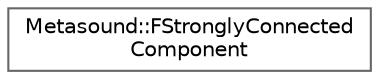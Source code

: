 digraph "Graphical Class Hierarchy"
{
 // INTERACTIVE_SVG=YES
 // LATEX_PDF_SIZE
  bgcolor="transparent";
  edge [fontname=Helvetica,fontsize=10,labelfontname=Helvetica,labelfontsize=10];
  node [fontname=Helvetica,fontsize=10,shape=box,height=0.2,width=0.4];
  rankdir="LR";
  Node0 [id="Node000000",label="Metasound::FStronglyConnected\lComponent",height=0.2,width=0.4,color="grey40", fillcolor="white", style="filled",URL="$df/d10/structMetasound_1_1FStronglyConnectedComponent.html",tooltip="A strongly connected component containing Metasound INodes and FDataEdges."];
}
